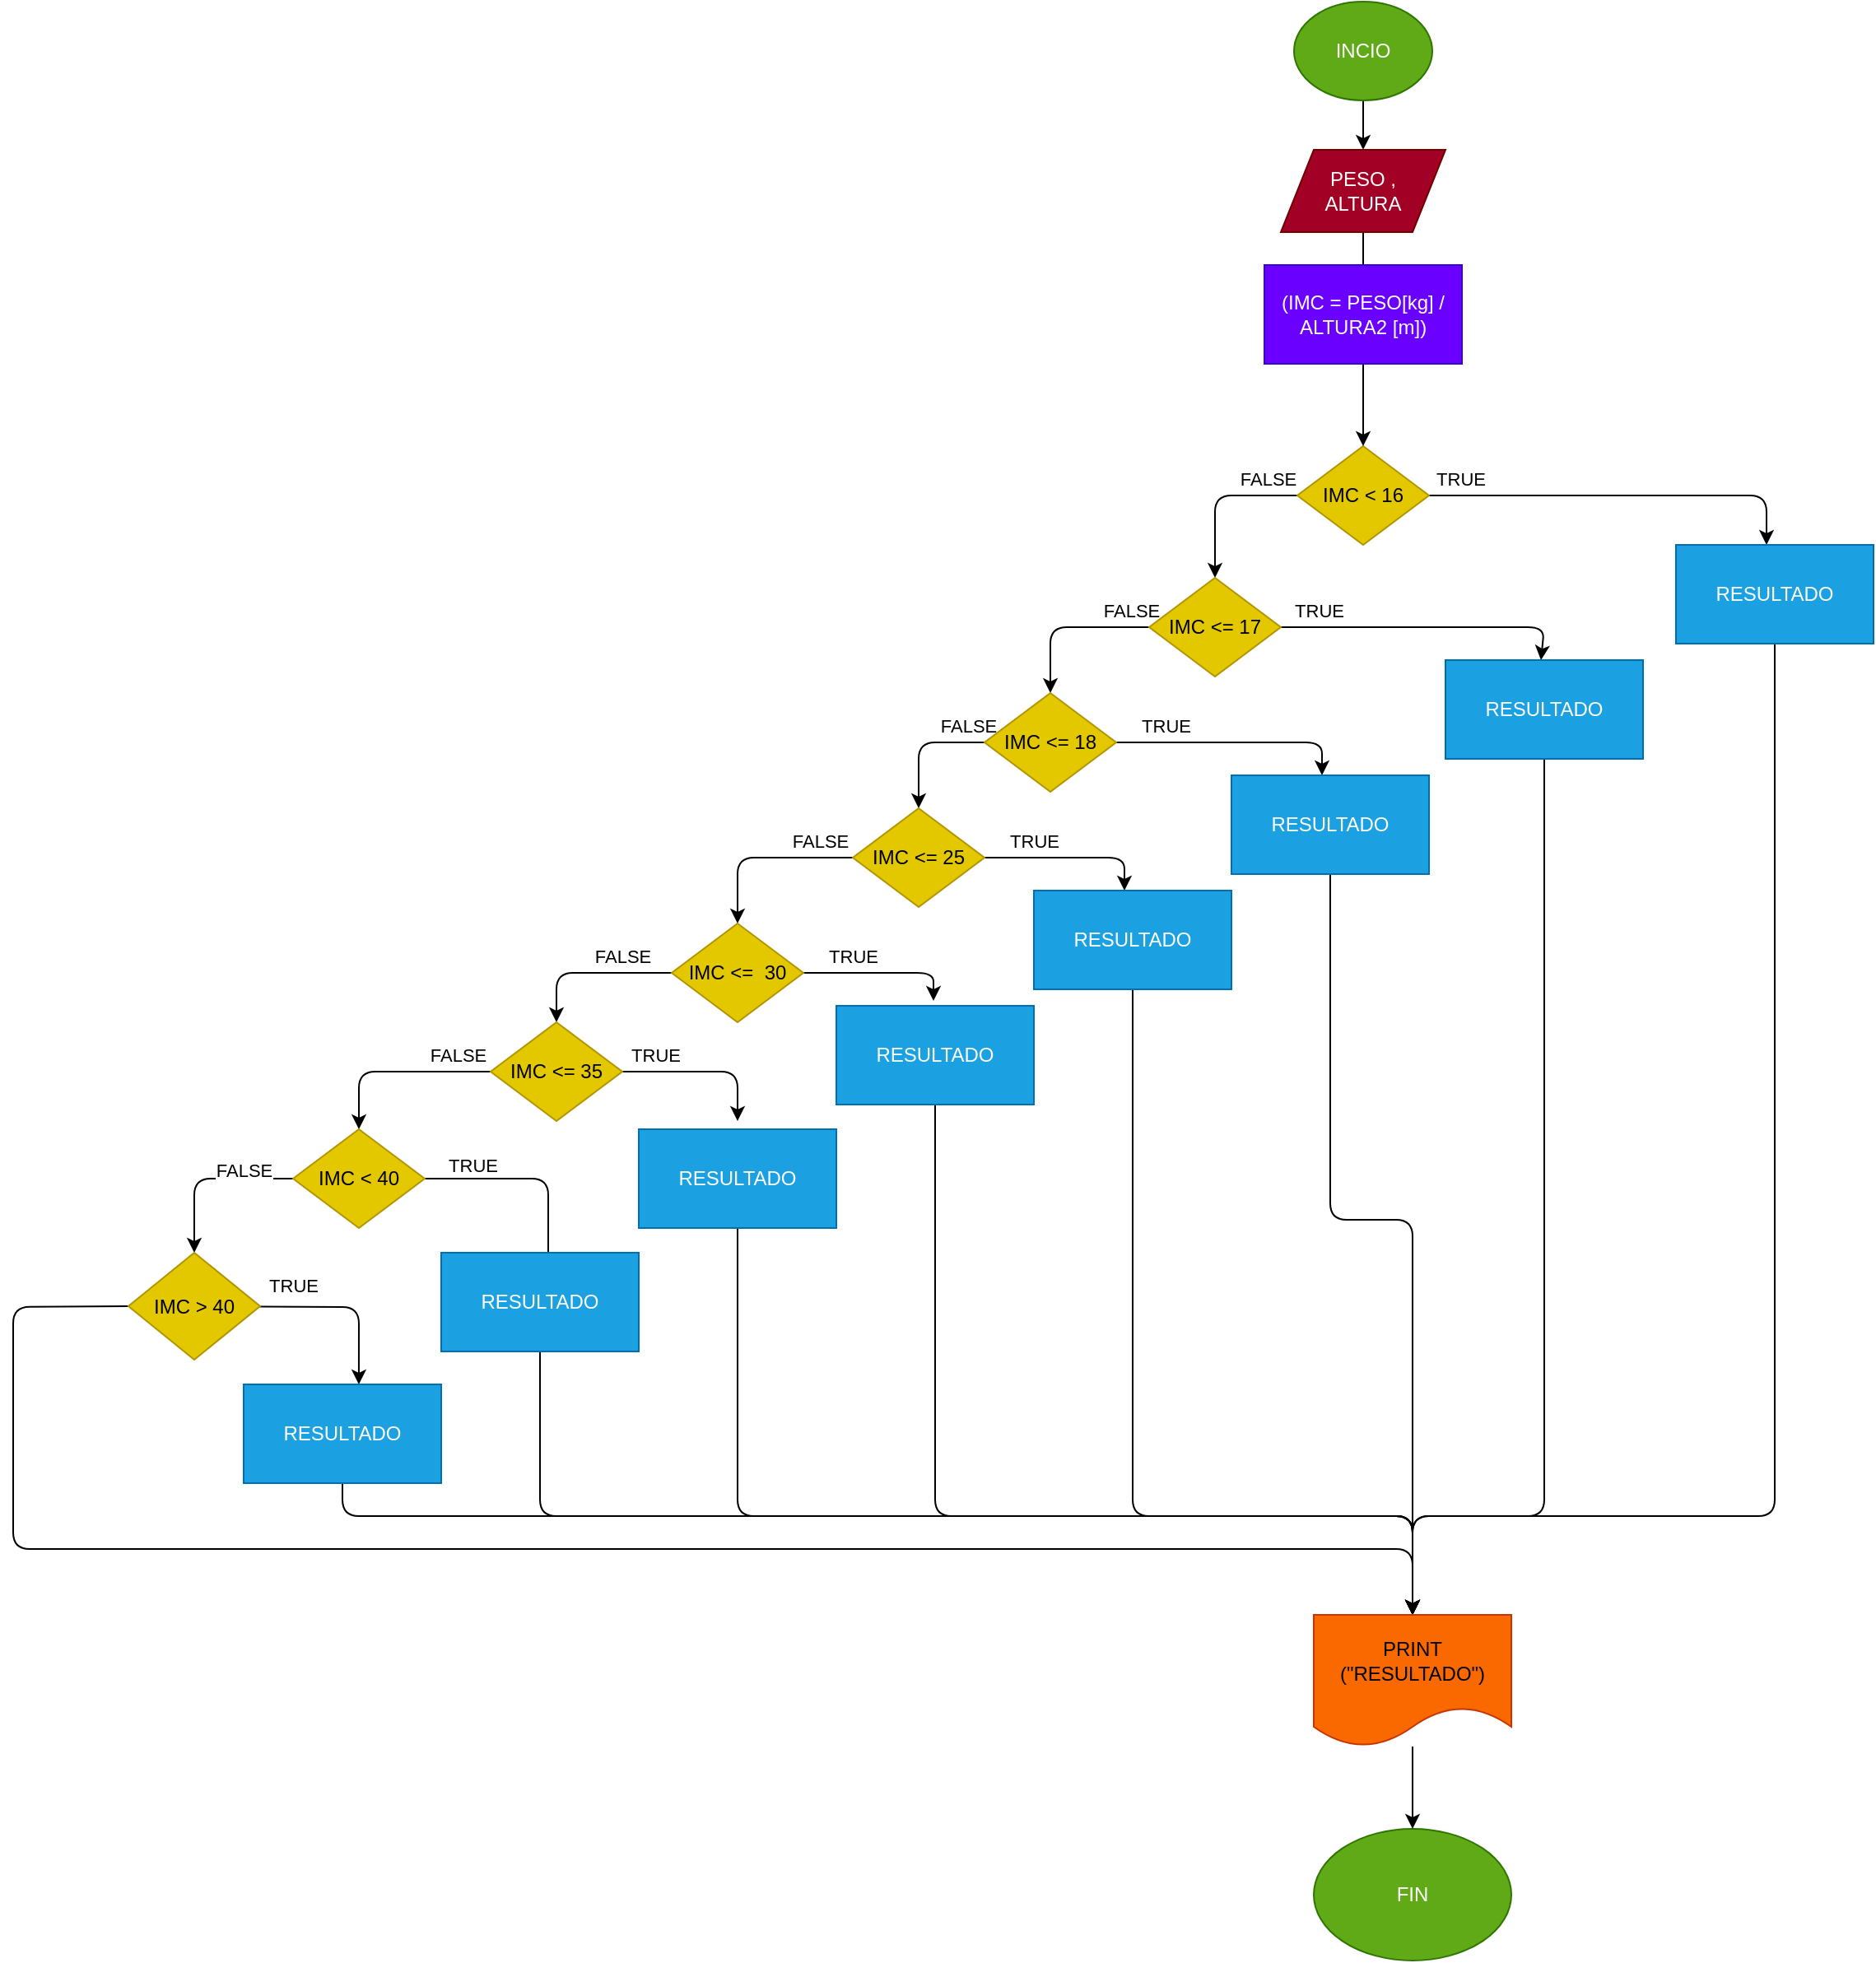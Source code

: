 <mxfile>
    <diagram id="rMMdWY9YaGcpKsXAmSSS" name="Página-1">
        <mxGraphModel dx="1806" dy="1653" grid="1" gridSize="10" guides="1" tooltips="1" connect="1" arrows="1" fold="1" page="1" pageScale="1" pageWidth="827" pageHeight="1169" math="0" shadow="0">
            <root>
                <mxCell id="0"/>
                <mxCell id="1" parent="0"/>
                <mxCell id="34" value="FIN" style="ellipse;whiteSpace=wrap;html=1;fillColor=#60a917;fontColor=#ffffff;strokeColor=#2D7600;" parent="1" vertex="1">
                    <mxGeometry x="460" y="1010" width="120" height="80" as="geometry"/>
                </mxCell>
                <mxCell id="6" value="" style="edgeStyle=none;html=1;" parent="1" source="4" target="5" edge="1">
                    <mxGeometry relative="1" as="geometry"/>
                </mxCell>
                <mxCell id="4" value="INCIO" style="ellipse;whiteSpace=wrap;html=1;fillColor=#60a917;fontColor=#ffffff;strokeColor=#2D7600;" parent="1" vertex="1">
                    <mxGeometry x="448" y="-100" width="84" height="60" as="geometry"/>
                </mxCell>
                <mxCell id="8" value="" style="edgeStyle=none;html=1;" parent="1" source="5" edge="1">
                    <mxGeometry relative="1" as="geometry">
                        <mxPoint x="490" y="100" as="targetPoint"/>
                        <Array as="points">
                            <mxPoint x="490" y="90"/>
                        </Array>
                    </mxGeometry>
                </mxCell>
                <mxCell id="5" value="PESO ,&lt;br&gt;ALTURA" style="shape=parallelogram;perimeter=parallelogramPerimeter;whiteSpace=wrap;html=1;fixedSize=1;fillColor=#a20025;fontColor=#ffffff;strokeColor=#6F0000;" parent="1" vertex="1">
                    <mxGeometry x="440" y="-10" width="100" height="50" as="geometry"/>
                </mxCell>
                <mxCell id="12" value="FALSE" style="edgeStyle=none;html=1;" parent="1" source="7" target="11" edge="1">
                    <mxGeometry x="-0.636" y="-10" relative="1" as="geometry">
                        <Array as="points">
                            <mxPoint x="400" y="200"/>
                        </Array>
                        <mxPoint as="offset"/>
                    </mxGeometry>
                </mxCell>
                <mxCell id="51" value="TRUE" style="edgeStyle=none;html=1;entryX=0.5;entryY=0;entryDx=0;entryDy=0;" edge="1" parent="1" source="7">
                    <mxGeometry x="-0.837" y="10" relative="1" as="geometry">
                        <mxPoint x="735" y="230" as="targetPoint"/>
                        <Array as="points">
                            <mxPoint x="735" y="200"/>
                        </Array>
                        <mxPoint as="offset"/>
                    </mxGeometry>
                </mxCell>
                <mxCell id="7" value="IMC &amp;lt; 16" style="rhombus;whiteSpace=wrap;html=1;fillColor=#e3c800;fontColor=#000000;strokeColor=#B09500;" parent="1" vertex="1">
                    <mxGeometry x="450" y="170" width="80" height="60" as="geometry"/>
                </mxCell>
                <mxCell id="19" value="TRUE" style="edgeStyle=none;html=1;" parent="1" source="11" edge="1">
                    <mxGeometry x="-0.75" y="10" relative="1" as="geometry">
                        <Array as="points">
                            <mxPoint x="460" y="280"/>
                            <mxPoint x="600" y="280"/>
                        </Array>
                        <mxPoint as="offset"/>
                        <mxPoint x="598" y="300" as="targetPoint"/>
                    </mxGeometry>
                </mxCell>
                <mxCell id="21" value="FALSE" style="edgeStyle=none;html=1;" parent="1" source="11" target="20" edge="1">
                    <mxGeometry x="-0.778" y="-10" relative="1" as="geometry">
                        <Array as="points">
                            <mxPoint x="300" y="280"/>
                        </Array>
                        <mxPoint as="offset"/>
                    </mxGeometry>
                </mxCell>
                <mxCell id="11" value="IMC &amp;lt;= 17" style="rhombus;whiteSpace=wrap;html=1;fillColor=#e3c800;fontColor=#000000;strokeColor=#B09500;" parent="1" vertex="1">
                    <mxGeometry x="360" y="250" width="80" height="60" as="geometry"/>
                </mxCell>
                <mxCell id="43" value="TRUE" style="edgeStyle=none;html=1;entryX=0.5;entryY=0;entryDx=0;entryDy=0;" edge="1" parent="1" source="20">
                    <mxGeometry x="-0.586" y="10" relative="1" as="geometry">
                        <mxPoint x="465" y="370" as="targetPoint"/>
                        <Array as="points">
                            <mxPoint x="465" y="350"/>
                        </Array>
                        <mxPoint as="offset"/>
                    </mxGeometry>
                </mxCell>
                <mxCell id="45" value="FALSE" style="edgeStyle=none;html=1;entryX=0.5;entryY=0;entryDx=0;entryDy=0;" edge="1" parent="1" source="20" target="24">
                    <mxGeometry x="-0.75" y="-10" relative="1" as="geometry">
                        <Array as="points">
                            <mxPoint x="220" y="350"/>
                        </Array>
                        <mxPoint as="offset"/>
                    </mxGeometry>
                </mxCell>
                <mxCell id="20" value="IMC &amp;lt;= 18" style="rhombus;whiteSpace=wrap;html=1;fillColor=#e3c800;fontColor=#000000;strokeColor=#B09500;" parent="1" vertex="1">
                    <mxGeometry x="260" y="320" width="80" height="60" as="geometry"/>
                </mxCell>
                <mxCell id="47" value="TRUE" style="edgeStyle=none;html=1;entryX=0.5;entryY=0;entryDx=0;entryDy=0;" edge="1" parent="1" source="24">
                    <mxGeometry x="-0.429" y="10" relative="1" as="geometry">
                        <mxPoint x="345" y="440" as="targetPoint"/>
                        <Array as="points">
                            <mxPoint x="345" y="420"/>
                        </Array>
                        <mxPoint as="offset"/>
                    </mxGeometry>
                </mxCell>
                <mxCell id="52" value="FALSE" style="edgeStyle=none;html=1;entryX=0.5;entryY=0;entryDx=0;entryDy=0;" edge="1" parent="1" source="24" target="49">
                    <mxGeometry x="-0.636" y="-10" relative="1" as="geometry">
                        <Array as="points">
                            <mxPoint x="110" y="420"/>
                        </Array>
                        <mxPoint as="offset"/>
                    </mxGeometry>
                </mxCell>
                <mxCell id="24" value="IMC &amp;lt;= 25" style="rhombus;whiteSpace=wrap;html=1;fillColor=#e3c800;fontColor=#000000;strokeColor=#B09500;" parent="1" vertex="1">
                    <mxGeometry x="180" y="390" width="80" height="60" as="geometry"/>
                </mxCell>
                <mxCell id="42" style="edgeStyle=none;html=1;" edge="1" parent="1" source="41" target="7">
                    <mxGeometry relative="1" as="geometry"/>
                </mxCell>
                <mxCell id="41" value="(IMC = PESO[kg] / ALTURA2 [m])" style="rounded=0;whiteSpace=wrap;html=1;fillColor=#6a00ff;fontColor=#ffffff;strokeColor=#3700CC;" vertex="1" parent="1">
                    <mxGeometry x="430" y="60" width="120" height="60" as="geometry"/>
                </mxCell>
                <mxCell id="53" value="TRUE" style="edgeStyle=none;html=1;entryX=0.6;entryY=-0.05;entryDx=0;entryDy=0;entryPerimeter=0;" edge="1" parent="1" source="49">
                    <mxGeometry x="-0.375" y="10" relative="1" as="geometry">
                        <mxPoint x="229" y="507" as="targetPoint"/>
                        <Array as="points">
                            <mxPoint x="229" y="490"/>
                        </Array>
                        <mxPoint as="offset"/>
                    </mxGeometry>
                </mxCell>
                <mxCell id="60" value="FALSE" style="edgeStyle=none;html=1;entryX=0.5;entryY=0;entryDx=0;entryDy=0;" edge="1" parent="1" source="49" target="54">
                    <mxGeometry x="-0.4" y="-10" relative="1" as="geometry">
                        <Array as="points">
                            <mxPoint y="490"/>
                        </Array>
                        <mxPoint as="offset"/>
                    </mxGeometry>
                </mxCell>
                <mxCell id="49" value="IMC &amp;lt;=&amp;nbsp; 30" style="rhombus;whiteSpace=wrap;html=1;fillColor=#e3c800;fontColor=#000000;strokeColor=#B09500;" vertex="1" parent="1">
                    <mxGeometry x="70" y="460" width="80" height="60" as="geometry"/>
                </mxCell>
                <mxCell id="61" value="TRUE" style="edgeStyle=none;html=1;entryX=0.5;entryY=0;entryDx=0;entryDy=0;" edge="1" parent="1" source="54">
                    <mxGeometry x="-0.6" y="10" relative="1" as="geometry">
                        <mxPoint x="110" y="580" as="targetPoint"/>
                        <Array as="points">
                            <mxPoint x="110" y="550"/>
                        </Array>
                        <mxPoint as="offset"/>
                    </mxGeometry>
                </mxCell>
                <mxCell id="62" value="FALSE" style="edgeStyle=none;html=1;entryX=0.5;entryY=0;entryDx=0;entryDy=0;" edge="1" parent="1" source="54" target="56">
                    <mxGeometry x="-0.652" y="-10" relative="1" as="geometry">
                        <Array as="points">
                            <mxPoint x="-120" y="550"/>
                        </Array>
                        <mxPoint as="offset"/>
                    </mxGeometry>
                </mxCell>
                <mxCell id="54" value="IMC &amp;lt;= 35" style="rhombus;whiteSpace=wrap;html=1;fillColor=#e3c800;fontColor=#000000;strokeColor=#B09500;" vertex="1" parent="1">
                    <mxGeometry x="-40" y="520" width="80" height="60" as="geometry"/>
                </mxCell>
                <mxCell id="63" value="TRUE" style="edgeStyle=none;html=1;" edge="1" parent="1" source="56">
                    <mxGeometry x="-0.55" y="8" relative="1" as="geometry">
                        <mxPoint x="-5" y="670" as="targetPoint"/>
                        <Array as="points">
                            <mxPoint x="-5" y="615"/>
                        </Array>
                        <mxPoint as="offset"/>
                    </mxGeometry>
                </mxCell>
                <mxCell id="64" value="FALSE" style="edgeStyle=none;html=1;entryX=0.5;entryY=0;entryDx=0;entryDy=0;" edge="1" parent="1" source="56" target="58">
                    <mxGeometry x="-0.429" y="-5" relative="1" as="geometry">
                        <Array as="points">
                            <mxPoint x="-220" y="615"/>
                        </Array>
                        <mxPoint as="offset"/>
                    </mxGeometry>
                </mxCell>
                <mxCell id="56" value="IMC &amp;lt; 40" style="rhombus;whiteSpace=wrap;html=1;fillColor=#e3c800;fontColor=#000000;strokeColor=#B09500;" vertex="1" parent="1">
                    <mxGeometry x="-160" y="585" width="80" height="60" as="geometry"/>
                </mxCell>
                <mxCell id="75" value="TRUE" style="edgeStyle=none;html=1;entryX=0.583;entryY=0;entryDx=0;entryDy=0;entryPerimeter=0;" edge="1" parent="1" source="58" target="74">
                    <mxGeometry x="-0.624" y="13" relative="1" as="geometry">
                        <Array as="points">
                            <mxPoint x="-120" y="693"/>
                        </Array>
                        <mxPoint as="offset"/>
                    </mxGeometry>
                </mxCell>
                <mxCell id="76" style="edgeStyle=none;html=1;exitX=0;exitY=0.5;exitDx=0;exitDy=0;" edge="1" parent="1" source="58">
                    <mxGeometry relative="1" as="geometry">
                        <mxPoint x="520" y="880" as="targetPoint"/>
                        <Array as="points">
                            <mxPoint x="-330" y="693"/>
                            <mxPoint x="-330" y="840"/>
                            <mxPoint x="520" y="840"/>
                        </Array>
                    </mxGeometry>
                </mxCell>
                <mxCell id="58" value="IMC &amp;gt; 40" style="rhombus;whiteSpace=wrap;html=1;fillColor=#e3c800;fontColor=#000000;strokeColor=#B09500;" vertex="1" parent="1">
                    <mxGeometry x="-260" y="660" width="80" height="65" as="geometry"/>
                </mxCell>
                <mxCell id="86" style="edgeStyle=none;html=1;" edge="1" parent="1" source="66">
                    <mxGeometry relative="1" as="geometry">
                        <mxPoint x="520" y="880" as="targetPoint"/>
                        <Array as="points">
                            <mxPoint x="740" y="820"/>
                            <mxPoint x="520" y="820"/>
                        </Array>
                    </mxGeometry>
                </mxCell>
                <mxCell id="66" value="RESULTADO" style="rounded=0;whiteSpace=wrap;html=1;fillColor=#1ba1e2;fontColor=#ffffff;strokeColor=#006EAF;" vertex="1" parent="1">
                    <mxGeometry x="680" y="230" width="120" height="60" as="geometry"/>
                </mxCell>
                <mxCell id="85" style="edgeStyle=none;html=1;" edge="1" parent="1" source="67">
                    <mxGeometry relative="1" as="geometry">
                        <mxPoint x="520" y="880" as="targetPoint"/>
                        <Array as="points">
                            <mxPoint x="600" y="820"/>
                            <mxPoint x="520" y="820"/>
                        </Array>
                    </mxGeometry>
                </mxCell>
                <mxCell id="67" value="RESULTADO" style="rounded=0;whiteSpace=wrap;html=1;fillColor=#1ba1e2;fontColor=#ffffff;strokeColor=#006EAF;" vertex="1" parent="1">
                    <mxGeometry x="540" y="300" width="120" height="60" as="geometry"/>
                </mxCell>
                <mxCell id="84" style="edgeStyle=none;html=1;" edge="1" parent="1" source="68">
                    <mxGeometry relative="1" as="geometry">
                        <mxPoint x="520" y="880" as="targetPoint"/>
                        <Array as="points">
                            <mxPoint x="470" y="640"/>
                            <mxPoint x="520" y="640"/>
                            <mxPoint x="520" y="830"/>
                        </Array>
                    </mxGeometry>
                </mxCell>
                <mxCell id="68" value="RESULTADO" style="rounded=0;whiteSpace=wrap;html=1;fillColor=#1ba1e2;fontColor=#ffffff;strokeColor=#006EAF;" vertex="1" parent="1">
                    <mxGeometry x="410" y="370" width="120" height="60" as="geometry"/>
                </mxCell>
                <mxCell id="83" style="edgeStyle=none;html=1;" edge="1" parent="1" source="69">
                    <mxGeometry relative="1" as="geometry">
                        <mxPoint x="520" y="880" as="targetPoint"/>
                        <Array as="points">
                            <mxPoint x="350" y="820"/>
                            <mxPoint x="520" y="820"/>
                        </Array>
                    </mxGeometry>
                </mxCell>
                <mxCell id="69" value="RESULTADO" style="rounded=0;whiteSpace=wrap;html=1;fillColor=#1ba1e2;fontColor=#ffffff;strokeColor=#006EAF;" vertex="1" parent="1">
                    <mxGeometry x="290" y="440" width="120" height="60" as="geometry"/>
                </mxCell>
                <mxCell id="82" style="edgeStyle=none;html=1;" edge="1" parent="1" source="70">
                    <mxGeometry relative="1" as="geometry">
                        <mxPoint x="520" y="880" as="targetPoint"/>
                        <Array as="points">
                            <mxPoint x="230" y="820"/>
                            <mxPoint x="520" y="820"/>
                        </Array>
                    </mxGeometry>
                </mxCell>
                <mxCell id="70" value="RESULTADO" style="rounded=0;whiteSpace=wrap;html=1;fillColor=#1ba1e2;fontColor=#ffffff;strokeColor=#006EAF;" vertex="1" parent="1">
                    <mxGeometry x="170" y="510" width="120" height="60" as="geometry"/>
                </mxCell>
                <mxCell id="81" style="edgeStyle=none;html=1;" edge="1" parent="1" source="71">
                    <mxGeometry relative="1" as="geometry">
                        <mxPoint x="520" y="880" as="targetPoint"/>
                        <Array as="points">
                            <mxPoint x="110" y="820"/>
                            <mxPoint x="520" y="820"/>
                        </Array>
                    </mxGeometry>
                </mxCell>
                <mxCell id="71" value="RESULTADO" style="rounded=0;whiteSpace=wrap;html=1;fillColor=#1ba1e2;fontColor=#ffffff;strokeColor=#006EAF;" vertex="1" parent="1">
                    <mxGeometry x="50" y="585" width="120" height="60" as="geometry"/>
                </mxCell>
                <mxCell id="80" style="edgeStyle=none;html=1;exitX=0.5;exitY=1;exitDx=0;exitDy=0;" edge="1" parent="1" source="72">
                    <mxGeometry relative="1" as="geometry">
                        <mxPoint x="520" y="880" as="targetPoint"/>
                        <Array as="points">
                            <mxPoint x="-10" y="820"/>
                            <mxPoint x="520" y="820"/>
                        </Array>
                    </mxGeometry>
                </mxCell>
                <mxCell id="72" value="RESULTADO" style="rounded=0;whiteSpace=wrap;html=1;fillColor=#1ba1e2;fontColor=#ffffff;strokeColor=#006EAF;" vertex="1" parent="1">
                    <mxGeometry x="-70" y="660" width="120" height="60" as="geometry"/>
                </mxCell>
                <mxCell id="79" style="edgeStyle=none;html=1;exitX=0.5;exitY=1;exitDx=0;exitDy=0;" edge="1" parent="1" source="74">
                    <mxGeometry relative="1" as="geometry">
                        <mxPoint x="520" y="880" as="targetPoint"/>
                        <mxPoint x="-130" y="810" as="sourcePoint"/>
                        <Array as="points">
                            <mxPoint x="-130" y="820"/>
                            <mxPoint x="520" y="820"/>
                        </Array>
                    </mxGeometry>
                </mxCell>
                <mxCell id="74" value="RESULTADO" style="rounded=0;whiteSpace=wrap;html=1;fillColor=#1ba1e2;fontColor=#ffffff;strokeColor=#006EAF;" vertex="1" parent="1">
                    <mxGeometry x="-190" y="740" width="120" height="60" as="geometry"/>
                </mxCell>
                <mxCell id="88" style="edgeStyle=none;html=1;" edge="1" parent="1" source="87" target="34">
                    <mxGeometry relative="1" as="geometry"/>
                </mxCell>
                <mxCell id="87" value="PRINT&lt;br&gt;(&quot;RESULTADO&quot;)" style="shape=document;whiteSpace=wrap;html=1;boundedLbl=1;fillColor=#fa6800;fontColor=#000000;strokeColor=#C73500;" vertex="1" parent="1">
                    <mxGeometry x="460" y="880" width="120" height="80" as="geometry"/>
                </mxCell>
            </root>
        </mxGraphModel>
    </diagram>
</mxfile>